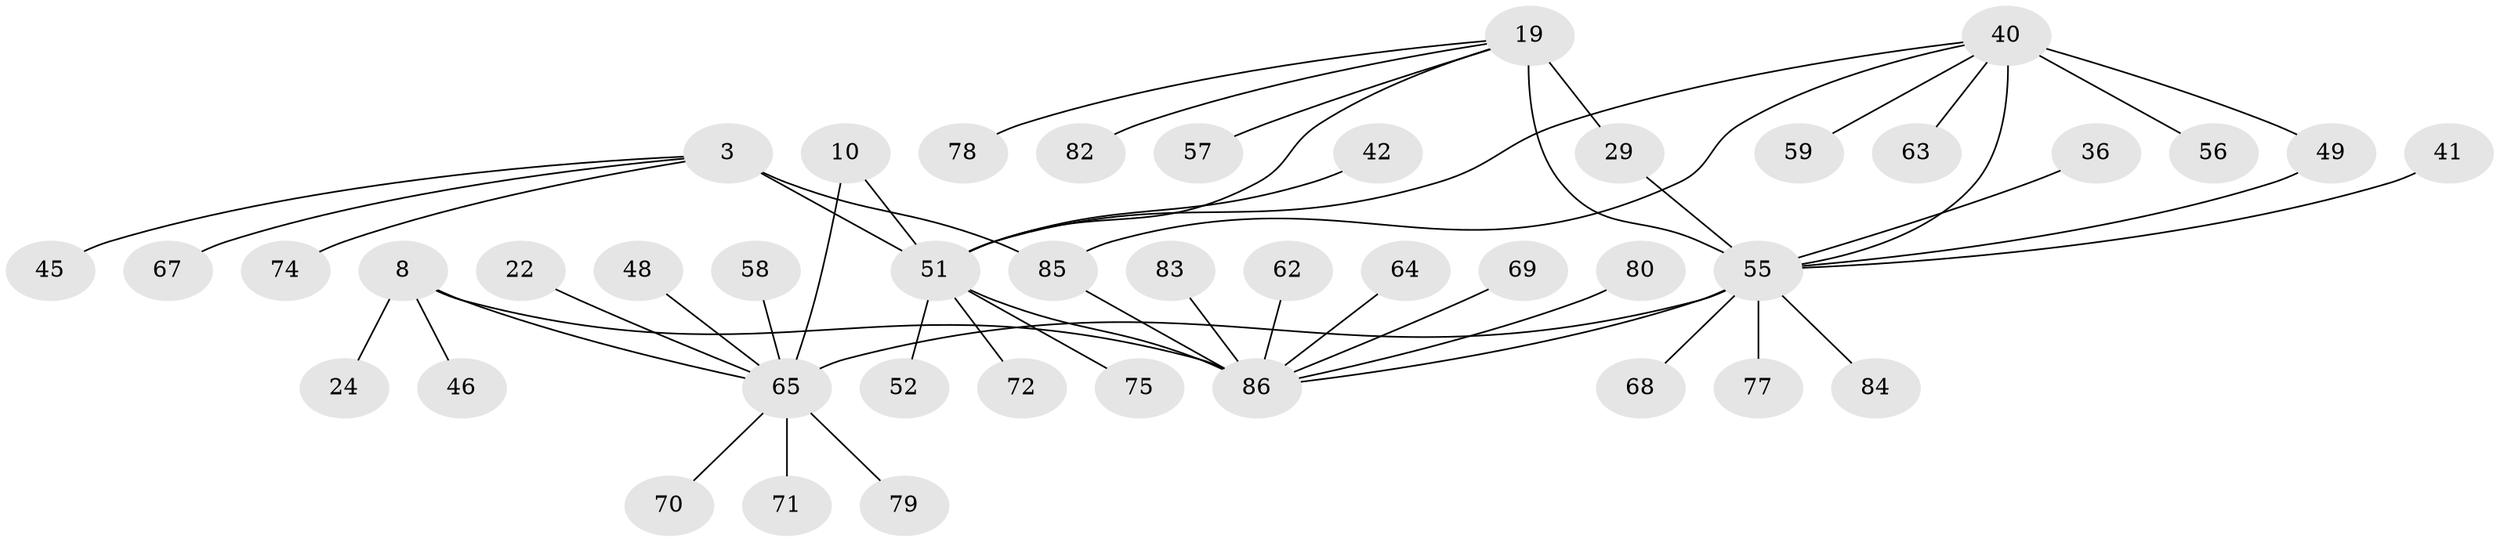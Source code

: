// original degree distribution, {8: 0.03488372093023256, 7: 0.03488372093023256, 3: 0.08139534883720931, 6: 0.03488372093023256, 10: 0.011627906976744186, 9: 0.03488372093023256, 5: 0.011627906976744186, 11: 0.011627906976744186, 4: 0.03488372093023256, 1: 0.5232558139534884, 2: 0.18604651162790697}
// Generated by graph-tools (version 1.1) at 2025/57/03/04/25 21:57:25]
// undirected, 43 vertices, 50 edges
graph export_dot {
graph [start="1"]
  node [color=gray90,style=filled];
  3 [super="+2"];
  8 [super="+5"];
  10 [super="+9"];
  19 [super="+17"];
  22;
  24;
  29;
  36 [super="+34"];
  40 [super="+16+23+26+28"];
  41;
  42 [super="+35"];
  45;
  46 [super="+39"];
  48 [super="+43"];
  49 [super="+31"];
  51 [super="+4"];
  52;
  55 [super="+30+20+33+15"];
  56;
  57;
  58;
  59;
  62;
  63 [super="+61"];
  64;
  65 [super="+12"];
  67;
  68;
  69;
  70;
  71;
  72 [super="+53+60"];
  74;
  75 [super="+66"];
  77;
  78 [super="+76"];
  79;
  80;
  82;
  83;
  84 [super="+73"];
  85 [super="+81"];
  86 [super="+7+27+38+47"];
  3 -- 67;
  3 -- 74;
  3 -- 45;
  3 -- 85;
  3 -- 51 [weight=4];
  8 -- 24;
  8 -- 46;
  8 -- 86 [weight=4];
  8 -- 65;
  10 -- 51 [weight=2];
  10 -- 65 [weight=4];
  19 -- 29;
  19 -- 57;
  19 -- 82;
  19 -- 78;
  19 -- 55 [weight=4];
  19 -- 51;
  22 -- 65;
  29 -- 55;
  36 -- 55;
  40 -- 49;
  40 -- 51;
  40 -- 85;
  40 -- 56;
  40 -- 59;
  40 -- 63;
  40 -- 55 [weight=4];
  41 -- 55;
  42 -- 51;
  48 -- 65;
  49 -- 55;
  51 -- 72;
  51 -- 75;
  51 -- 52;
  51 -- 86 [weight=2];
  55 -- 68;
  55 -- 77;
  55 -- 84;
  55 -- 86 [weight=2];
  55 -- 65 [weight=3];
  58 -- 65;
  62 -- 86;
  64 -- 86;
  65 -- 70;
  65 -- 71;
  65 -- 79;
  69 -- 86;
  80 -- 86;
  83 -- 86;
  85 -- 86;
}
